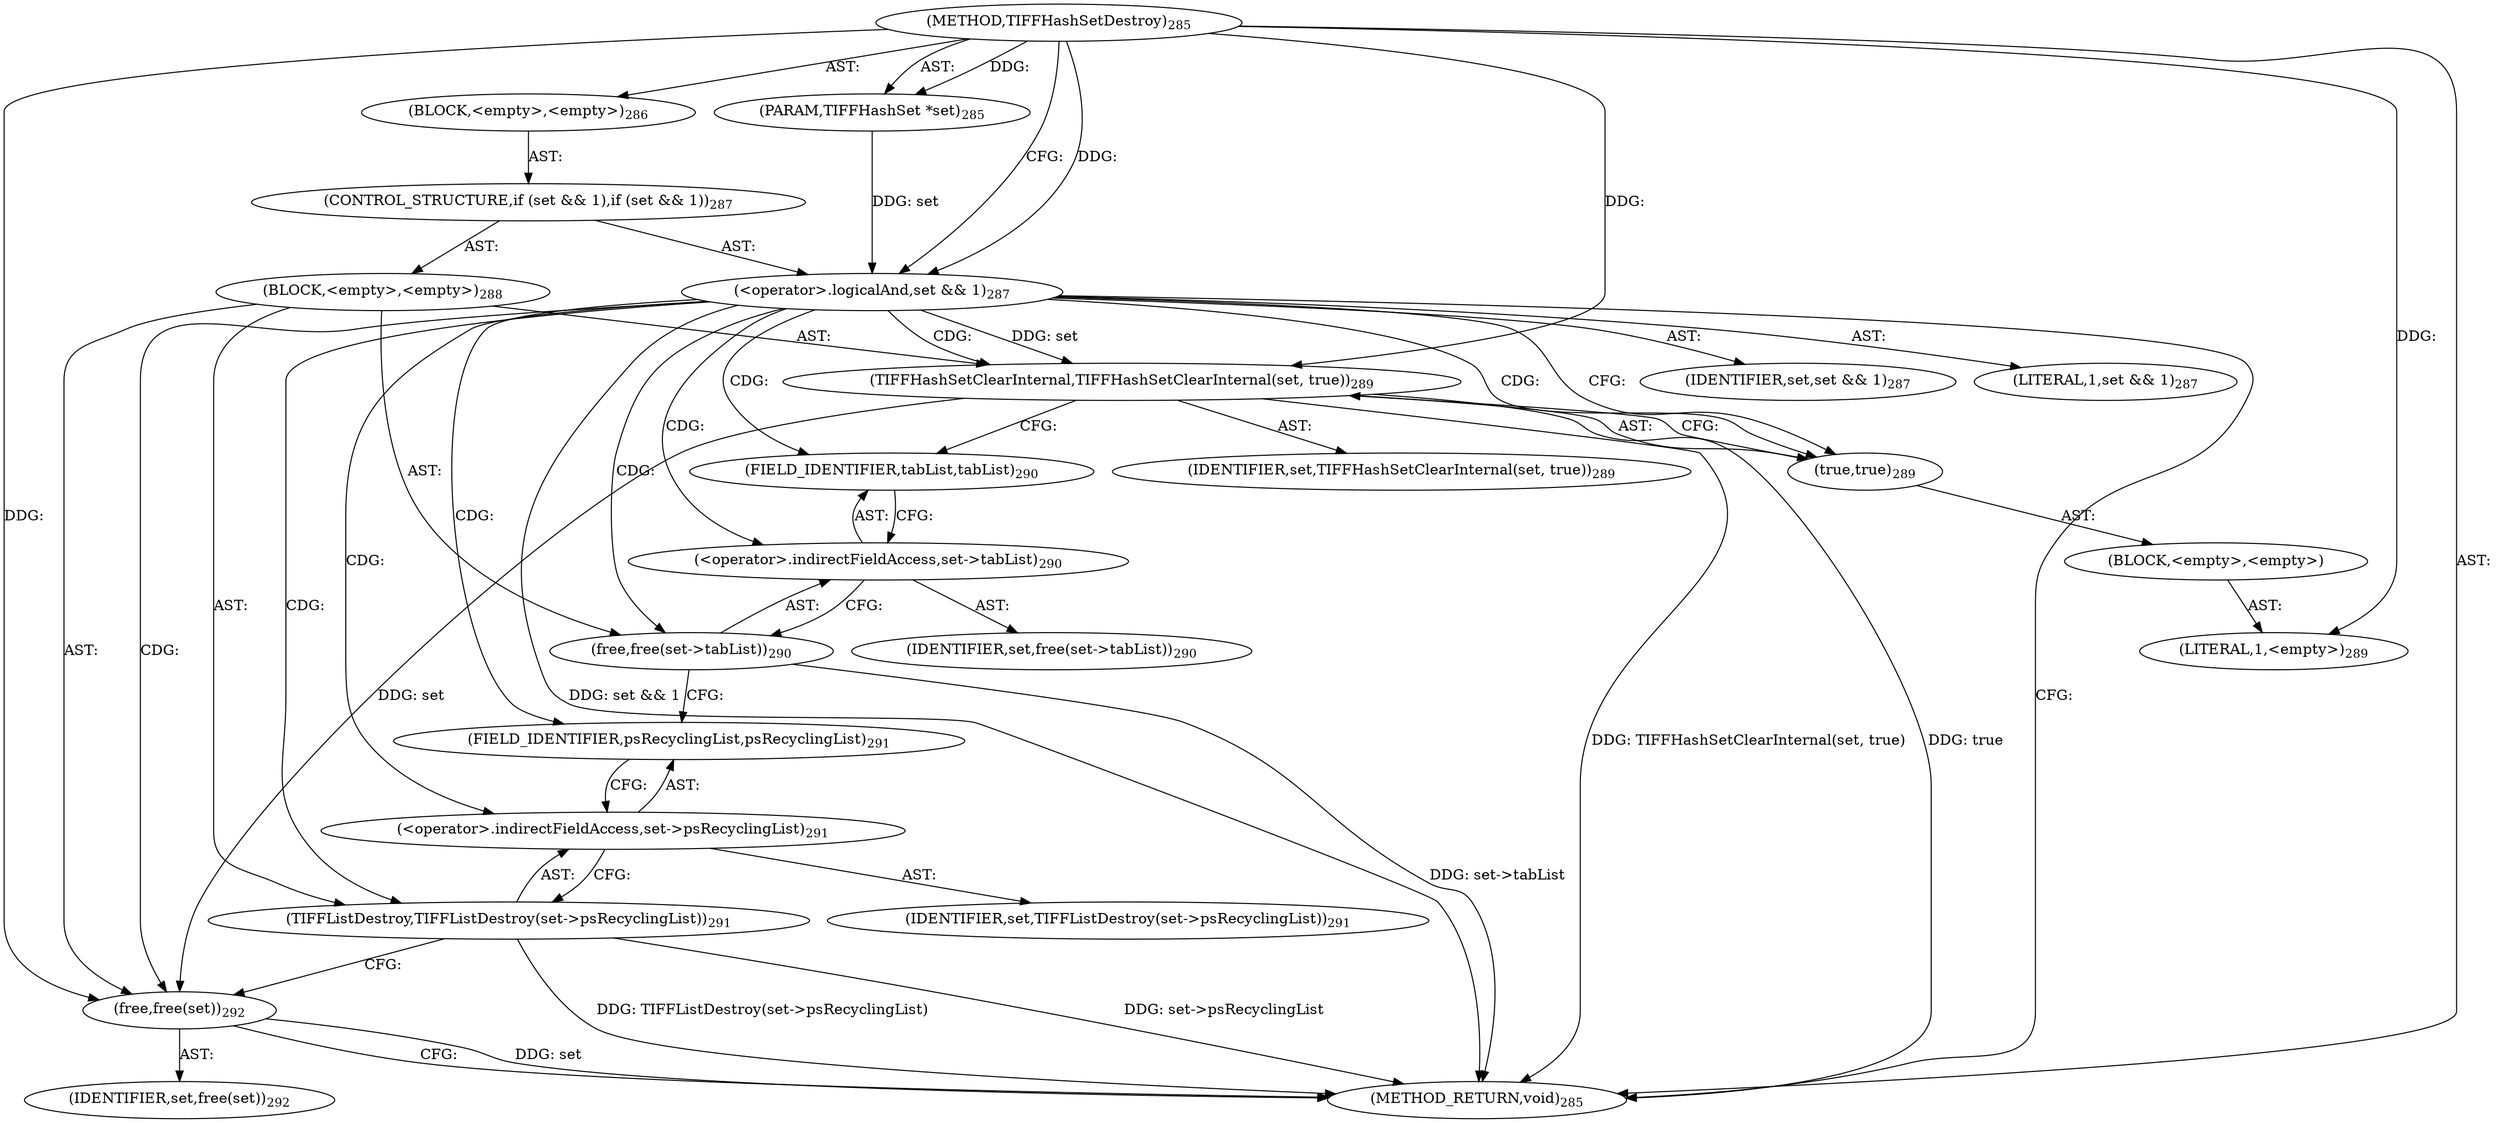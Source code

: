 digraph "TIFFHashSetDestroy" {  
"5275" [label = <(METHOD,TIFFHashSetDestroy)<SUB>285</SUB>> ]
"5276" [label = <(PARAM,TIFFHashSet *set)<SUB>285</SUB>> ]
"5277" [label = <(BLOCK,&lt;empty&gt;,&lt;empty&gt;)<SUB>286</SUB>> ]
"5278" [label = <(CONTROL_STRUCTURE,if (set &amp;&amp; 1),if (set &amp;&amp; 1))<SUB>287</SUB>> ]
"5279" [label = <(&lt;operator&gt;.logicalAnd,set &amp;&amp; 1)<SUB>287</SUB>> ]
"5280" [label = <(IDENTIFIER,set,set &amp;&amp; 1)<SUB>287</SUB>> ]
"5281" [label = <(LITERAL,1,set &amp;&amp; 1)<SUB>287</SUB>> ]
"5282" [label = <(BLOCK,&lt;empty&gt;,&lt;empty&gt;)<SUB>288</SUB>> ]
"5283" [label = <(TIFFHashSetClearInternal,TIFFHashSetClearInternal(set, true))<SUB>289</SUB>> ]
"5284" [label = <(IDENTIFIER,set,TIFFHashSetClearInternal(set, true))<SUB>289</SUB>> ]
"5285" [label = <(true,true)<SUB>289</SUB>> ]
"5286" [label = <(BLOCK,&lt;empty&gt;,&lt;empty&gt;)> ]
"5287" [label = <(LITERAL,1,&lt;empty&gt;)<SUB>289</SUB>> ]
"5288" [label = <(free,free(set-&gt;tabList))<SUB>290</SUB>> ]
"5289" [label = <(&lt;operator&gt;.indirectFieldAccess,set-&gt;tabList)<SUB>290</SUB>> ]
"5290" [label = <(IDENTIFIER,set,free(set-&gt;tabList))<SUB>290</SUB>> ]
"5291" [label = <(FIELD_IDENTIFIER,tabList,tabList)<SUB>290</SUB>> ]
"5292" [label = <(TIFFListDestroy,TIFFListDestroy(set-&gt;psRecyclingList))<SUB>291</SUB>> ]
"5293" [label = <(&lt;operator&gt;.indirectFieldAccess,set-&gt;psRecyclingList)<SUB>291</SUB>> ]
"5294" [label = <(IDENTIFIER,set,TIFFListDestroy(set-&gt;psRecyclingList))<SUB>291</SUB>> ]
"5295" [label = <(FIELD_IDENTIFIER,psRecyclingList,psRecyclingList)<SUB>291</SUB>> ]
"5296" [label = <(free,free(set))<SUB>292</SUB>> ]
"5297" [label = <(IDENTIFIER,set,free(set))<SUB>292</SUB>> ]
"5298" [label = <(METHOD_RETURN,void)<SUB>285</SUB>> ]
  "5275" -> "5276"  [ label = "AST: "] 
  "5275" -> "5277"  [ label = "AST: "] 
  "5275" -> "5298"  [ label = "AST: "] 
  "5277" -> "5278"  [ label = "AST: "] 
  "5278" -> "5279"  [ label = "AST: "] 
  "5278" -> "5282"  [ label = "AST: "] 
  "5279" -> "5280"  [ label = "AST: "] 
  "5279" -> "5281"  [ label = "AST: "] 
  "5282" -> "5283"  [ label = "AST: "] 
  "5282" -> "5288"  [ label = "AST: "] 
  "5282" -> "5292"  [ label = "AST: "] 
  "5282" -> "5296"  [ label = "AST: "] 
  "5283" -> "5284"  [ label = "AST: "] 
  "5283" -> "5285"  [ label = "AST: "] 
  "5285" -> "5286"  [ label = "AST: "] 
  "5286" -> "5287"  [ label = "AST: "] 
  "5288" -> "5289"  [ label = "AST: "] 
  "5289" -> "5290"  [ label = "AST: "] 
  "5289" -> "5291"  [ label = "AST: "] 
  "5292" -> "5293"  [ label = "AST: "] 
  "5293" -> "5294"  [ label = "AST: "] 
  "5293" -> "5295"  [ label = "AST: "] 
  "5296" -> "5297"  [ label = "AST: "] 
  "5279" -> "5298"  [ label = "CFG: "] 
  "5279" -> "5285"  [ label = "CFG: "] 
  "5283" -> "5291"  [ label = "CFG: "] 
  "5288" -> "5295"  [ label = "CFG: "] 
  "5292" -> "5296"  [ label = "CFG: "] 
  "5296" -> "5298"  [ label = "CFG: "] 
  "5285" -> "5283"  [ label = "CFG: "] 
  "5289" -> "5288"  [ label = "CFG: "] 
  "5293" -> "5292"  [ label = "CFG: "] 
  "5291" -> "5289"  [ label = "CFG: "] 
  "5295" -> "5293"  [ label = "CFG: "] 
  "5275" -> "5279"  [ label = "CFG: "] 
  "5279" -> "5298"  [ label = "DDG: set &amp;&amp; 1"] 
  "5283" -> "5298"  [ label = "DDG: true"] 
  "5283" -> "5298"  [ label = "DDG: TIFFHashSetClearInternal(set, true)"] 
  "5288" -> "5298"  [ label = "DDG: set-&gt;tabList"] 
  "5292" -> "5298"  [ label = "DDG: set-&gt;psRecyclingList"] 
  "5292" -> "5298"  [ label = "DDG: TIFFListDestroy(set-&gt;psRecyclingList)"] 
  "5296" -> "5298"  [ label = "DDG: set"] 
  "5275" -> "5276"  [ label = "DDG: "] 
  "5276" -> "5279"  [ label = "DDG: set"] 
  "5275" -> "5279"  [ label = "DDG: "] 
  "5279" -> "5283"  [ label = "DDG: set"] 
  "5275" -> "5283"  [ label = "DDG: "] 
  "5283" -> "5296"  [ label = "DDG: set"] 
  "5275" -> "5296"  [ label = "DDG: "] 
  "5275" -> "5287"  [ label = "DDG: "] 
  "5279" -> "5288"  [ label = "CDG: "] 
  "5279" -> "5292"  [ label = "CDG: "] 
  "5279" -> "5295"  [ label = "CDG: "] 
  "5279" -> "5289"  [ label = "CDG: "] 
  "5279" -> "5283"  [ label = "CDG: "] 
  "5279" -> "5291"  [ label = "CDG: "] 
  "5279" -> "5293"  [ label = "CDG: "] 
  "5279" -> "5285"  [ label = "CDG: "] 
  "5279" -> "5296"  [ label = "CDG: "] 
}
